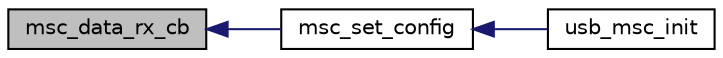 digraph "msc_data_rx_cb"
{
  edge [fontname="Helvetica",fontsize="10",labelfontname="Helvetica",labelfontsize="10"];
  node [fontname="Helvetica",fontsize="10",shape=record];
  rankdir="LR";
  Node1 [label="msc_data_rx_cb",height=0.2,width=0.4,color="black", fillcolor="grey75", style="filled", fontcolor="black"];
  Node1 -> Node2 [dir="back",color="midnightblue",fontsize="10",style="solid",fontname="Helvetica"];
  Node2 [label="msc_set_config",height=0.2,width=0.4,color="black", fillcolor="white", style="filled",URL="$usb__msc_8c.html#a226667566a4c9460bc577aa9c72a14b6",tooltip="Setup the endpoints to be bulk & register the callbacks. "];
  Node2 -> Node3 [dir="back",color="midnightblue",fontsize="10",style="solid",fontname="Helvetica"];
  Node3 [label="usb_msc_init",height=0.2,width=0.4,color="black", fillcolor="white", style="filled",URL="$group__usb__msc.html#ga5e6959c3ac6ff4efab4fd3b59353f497",tooltip="Initializes the USB Mass Storage subsystem. "];
}
